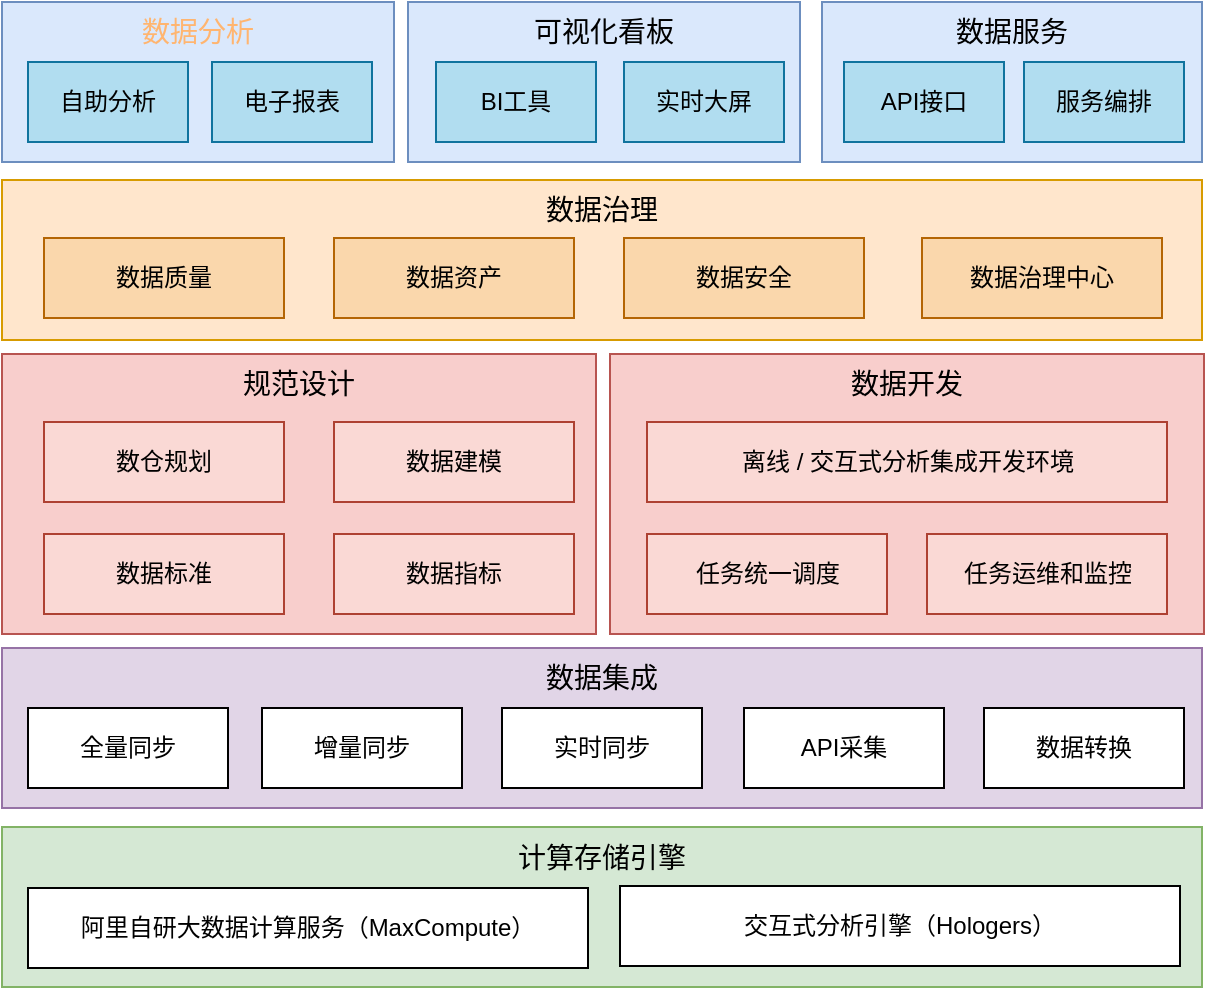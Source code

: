 <mxfile version="21.6.8" type="device">
  <diagram name="第 1 页" id="dGZlpcpdzo4Bw1gSI3Yw">
    <mxGraphModel dx="591" dy="828" grid="1" gridSize="10" guides="1" tooltips="1" connect="1" arrows="1" fold="1" page="1" pageScale="1" pageWidth="827" pageHeight="1169" math="0" shadow="0">
      <root>
        <mxCell id="0" />
        <mxCell id="1" parent="0" />
        <mxCell id="e_kIcBleLqbIK-r7OvQe-89" value="&lt;font color=&quot;#ffb570&quot; style=&quot;font-size: 14px;&quot;&gt;数据分析&lt;/font&gt;" style="rounded=0;whiteSpace=wrap;html=1;verticalAlign=top;fontSize=14;fillColor=#dae8fc;strokeColor=#6c8ebf;" parent="1" vertex="1">
          <mxGeometry x="940" y="170" width="196" height="80" as="geometry" />
        </mxCell>
        <mxCell id="e_kIcBleLqbIK-r7OvQe-90" value="计算存储引擎" style="rounded=0;whiteSpace=wrap;html=1;verticalAlign=top;fontSize=14;fillColor=#d5e8d4;strokeColor=#82b366;" parent="1" vertex="1">
          <mxGeometry x="940" y="582.5" width="600" height="80" as="geometry" />
        </mxCell>
        <mxCell id="e_kIcBleLqbIK-r7OvQe-91" value="阿里自研大数据计算服务（MaxCompute）" style="rounded=0;whiteSpace=wrap;html=1;" parent="1" vertex="1">
          <mxGeometry x="953" y="613" width="280" height="40" as="geometry" />
        </mxCell>
        <mxCell id="e_kIcBleLqbIK-r7OvQe-92" value="交互式分析引擎（Hologers）" style="rounded=0;whiteSpace=wrap;html=1;container=0;fontSize=12;" parent="1" vertex="1">
          <mxGeometry x="1249" y="612" width="280" height="40" as="geometry" />
        </mxCell>
        <mxCell id="e_kIcBleLqbIK-r7OvQe-93" value="数据集成" style="rounded=0;whiteSpace=wrap;html=1;fontSize=14;verticalAlign=top;fillColor=#e1d5e7;strokeColor=#9673a6;" parent="1" vertex="1">
          <mxGeometry x="940" y="493" width="600" height="80" as="geometry" />
        </mxCell>
        <mxCell id="e_kIcBleLqbIK-r7OvQe-94" value="全量同步" style="rounded=0;whiteSpace=wrap;html=1;" parent="1" vertex="1">
          <mxGeometry x="953" y="523" width="100" height="40" as="geometry" />
        </mxCell>
        <mxCell id="e_kIcBleLqbIK-r7OvQe-95" value="增量同步" style="rounded=0;whiteSpace=wrap;html=1;" parent="1" vertex="1">
          <mxGeometry x="1070" y="523" width="100" height="40" as="geometry" />
        </mxCell>
        <mxCell id="e_kIcBleLqbIK-r7OvQe-96" value="实时同步" style="rounded=0;whiteSpace=wrap;html=1;" parent="1" vertex="1">
          <mxGeometry x="1190" y="523" width="100" height="40" as="geometry" />
        </mxCell>
        <mxCell id="e_kIcBleLqbIK-r7OvQe-97" value="API采集" style="rounded=0;whiteSpace=wrap;html=1;" parent="1" vertex="1">
          <mxGeometry x="1311" y="523" width="100" height="40" as="geometry" />
        </mxCell>
        <mxCell id="e_kIcBleLqbIK-r7OvQe-98" value="数据转换" style="rounded=0;whiteSpace=wrap;html=1;" parent="1" vertex="1">
          <mxGeometry x="1431" y="523" width="100" height="40" as="geometry" />
        </mxCell>
        <mxCell id="e_kIcBleLqbIK-r7OvQe-99" value="规范设计" style="rounded=0;whiteSpace=wrap;html=1;fontSize=14;verticalAlign=top;fillColor=#f8cecc;strokeColor=#b85450;" parent="1" vertex="1">
          <mxGeometry x="940" y="346" width="297" height="140" as="geometry" />
        </mxCell>
        <mxCell id="e_kIcBleLqbIK-r7OvQe-100" value="数仓规划" style="rounded=0;whiteSpace=wrap;html=1;fillColor=#fad9d5;strokeColor=#ae4132;" parent="1" vertex="1">
          <mxGeometry x="961" y="380" width="120" height="40" as="geometry" />
        </mxCell>
        <mxCell id="e_kIcBleLqbIK-r7OvQe-101" value="数据标准" style="rounded=0;whiteSpace=wrap;html=1;fillColor=#fad9d5;strokeColor=#ae4132;" parent="1" vertex="1">
          <mxGeometry x="961" y="436" width="120" height="40" as="geometry" />
        </mxCell>
        <mxCell id="e_kIcBleLqbIK-r7OvQe-102" value="数据指标" style="rounded=0;whiteSpace=wrap;html=1;fillColor=#fad9d5;strokeColor=#ae4132;" parent="1" vertex="1">
          <mxGeometry x="1106" y="436" width="120" height="40" as="geometry" />
        </mxCell>
        <mxCell id="e_kIcBleLqbIK-r7OvQe-103" value="数据建模" style="rounded=0;whiteSpace=wrap;html=1;fillColor=#fad9d5;strokeColor=#ae4132;" parent="1" vertex="1">
          <mxGeometry x="1106" y="380" width="120" height="40" as="geometry" />
        </mxCell>
        <mxCell id="e_kIcBleLqbIK-r7OvQe-104" value="数据开发" style="rounded=0;whiteSpace=wrap;html=1;fontSize=14;verticalAlign=top;fillColor=#f8cecc;strokeColor=#b85450;" parent="1" vertex="1">
          <mxGeometry x="1244" y="346" width="297" height="140" as="geometry" />
        </mxCell>
        <mxCell id="e_kIcBleLqbIK-r7OvQe-105" value="离线 / 交互式分析集成开发环境" style="rounded=0;whiteSpace=wrap;html=1;fillColor=#fad9d5;strokeColor=#ae4132;" parent="1" vertex="1">
          <mxGeometry x="1262.5" y="380" width="260" height="40" as="geometry" />
        </mxCell>
        <mxCell id="e_kIcBleLqbIK-r7OvQe-107" value="任务运维和监控" style="rounded=0;whiteSpace=wrap;html=1;fillColor=#fad9d5;strokeColor=#ae4132;" parent="1" vertex="1">
          <mxGeometry x="1402.5" y="436" width="120" height="40" as="geometry" />
        </mxCell>
        <mxCell id="e_kIcBleLqbIK-r7OvQe-108" value="数据治理" style="rounded=0;whiteSpace=wrap;html=1;fontSize=14;verticalAlign=top;fillColor=#ffe6cc;strokeColor=#d79b00;" parent="1" vertex="1">
          <mxGeometry x="940" y="259" width="600" height="80" as="geometry" />
        </mxCell>
        <mxCell id="e_kIcBleLqbIK-r7OvQe-109" value="数据质量" style="rounded=0;whiteSpace=wrap;html=1;fillColor=#fad7ac;strokeColor=#b46504;" parent="1" vertex="1">
          <mxGeometry x="961" y="288" width="120" height="40" as="geometry" />
        </mxCell>
        <mxCell id="e_kIcBleLqbIK-r7OvQe-110" value="数据资产" style="rounded=0;whiteSpace=wrap;html=1;fillColor=#fad7ac;strokeColor=#b46504;" parent="1" vertex="1">
          <mxGeometry x="1106" y="288" width="120" height="40" as="geometry" />
        </mxCell>
        <mxCell id="e_kIcBleLqbIK-r7OvQe-111" value="数据安全" style="rounded=0;whiteSpace=wrap;html=1;fillColor=#fad7ac;strokeColor=#b46504;" parent="1" vertex="1">
          <mxGeometry x="1251" y="288" width="120" height="40" as="geometry" />
        </mxCell>
        <mxCell id="e_kIcBleLqbIK-r7OvQe-112" value="数据治理中心" style="rounded=0;whiteSpace=wrap;html=1;fillColor=#fad7ac;strokeColor=#b46504;" parent="1" vertex="1">
          <mxGeometry x="1400" y="288" width="120" height="40" as="geometry" />
        </mxCell>
        <mxCell id="e_kIcBleLqbIK-r7OvQe-113" value="数据服务" style="rounded=0;whiteSpace=wrap;html=1;fontSize=14;verticalAlign=top;fillColor=#dae8fc;strokeColor=#6c8ebf;" parent="1" vertex="1">
          <mxGeometry x="1350" y="170" width="190" height="80" as="geometry" />
        </mxCell>
        <mxCell id="e_kIcBleLqbIK-r7OvQe-114" value="自助分析" style="rounded=0;whiteSpace=wrap;html=1;fillColor=#b1ddf0;strokeColor=#10739e;" parent="1" vertex="1">
          <mxGeometry x="953" y="200" width="80" height="40" as="geometry" />
        </mxCell>
        <mxCell id="e_kIcBleLqbIK-r7OvQe-115" value="电子报表" style="rounded=0;whiteSpace=wrap;html=1;fillColor=#b1ddf0;strokeColor=#10739e;" parent="1" vertex="1">
          <mxGeometry x="1045" y="200" width="80" height="40" as="geometry" />
        </mxCell>
        <mxCell id="e_kIcBleLqbIK-r7OvQe-116" value="API接口" style="rounded=0;whiteSpace=wrap;html=1;fillColor=#b1ddf0;strokeColor=#10739e;" parent="1" vertex="1">
          <mxGeometry x="1361" y="200" width="80" height="40" as="geometry" />
        </mxCell>
        <mxCell id="e_kIcBleLqbIK-r7OvQe-117" value="服务编排" style="rounded=0;whiteSpace=wrap;html=1;fillColor=#b1ddf0;strokeColor=#10739e;" parent="1" vertex="1">
          <mxGeometry x="1451" y="200" width="80" height="40" as="geometry" />
        </mxCell>
        <mxCell id="e_kIcBleLqbIK-r7OvQe-118" value="可视化看板" style="rounded=0;whiteSpace=wrap;html=1;verticalAlign=top;fontSize=14;fillColor=#dae8fc;strokeColor=#6c8ebf;" parent="1" vertex="1">
          <mxGeometry x="1143" y="170" width="196" height="80" as="geometry" />
        </mxCell>
        <mxCell id="e_kIcBleLqbIK-r7OvQe-119" value="BI工具" style="rounded=0;whiteSpace=wrap;html=1;fillColor=#b1ddf0;strokeColor=#10739e;" parent="1" vertex="1">
          <mxGeometry x="1157" y="200" width="80" height="40" as="geometry" />
        </mxCell>
        <mxCell id="e_kIcBleLqbIK-r7OvQe-120" value="实时大屏" style="rounded=0;whiteSpace=wrap;html=1;fillColor=#b1ddf0;strokeColor=#10739e;" parent="1" vertex="1">
          <mxGeometry x="1251" y="200" width="80" height="40" as="geometry" />
        </mxCell>
        <mxCell id="e_kIcBleLqbIK-r7OvQe-123" value="任务统一调度" style="rounded=0;whiteSpace=wrap;html=1;fillColor=#fad9d5;strokeColor=#ae4132;" parent="1" vertex="1">
          <mxGeometry x="1262.5" y="436" width="120" height="40" as="geometry" />
        </mxCell>
      </root>
    </mxGraphModel>
  </diagram>
</mxfile>

